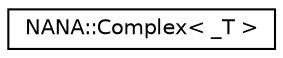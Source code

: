 digraph "类继承关系图"
{
 // LATEX_PDF_SIZE
  edge [fontname="Helvetica",fontsize="10",labelfontname="Helvetica",labelfontsize="10"];
  node [fontname="Helvetica",fontsize="10",shape=record];
  rankdir="LR";
  Node0 [label="NANA::Complex\< _T \>",height=0.2,width=0.4,color="black", fillcolor="white", style="filled",URL="$class_n_a_n_a_1_1_complex.html",tooltip="复数类，用于实现复数的加减乘除运算"];
}
